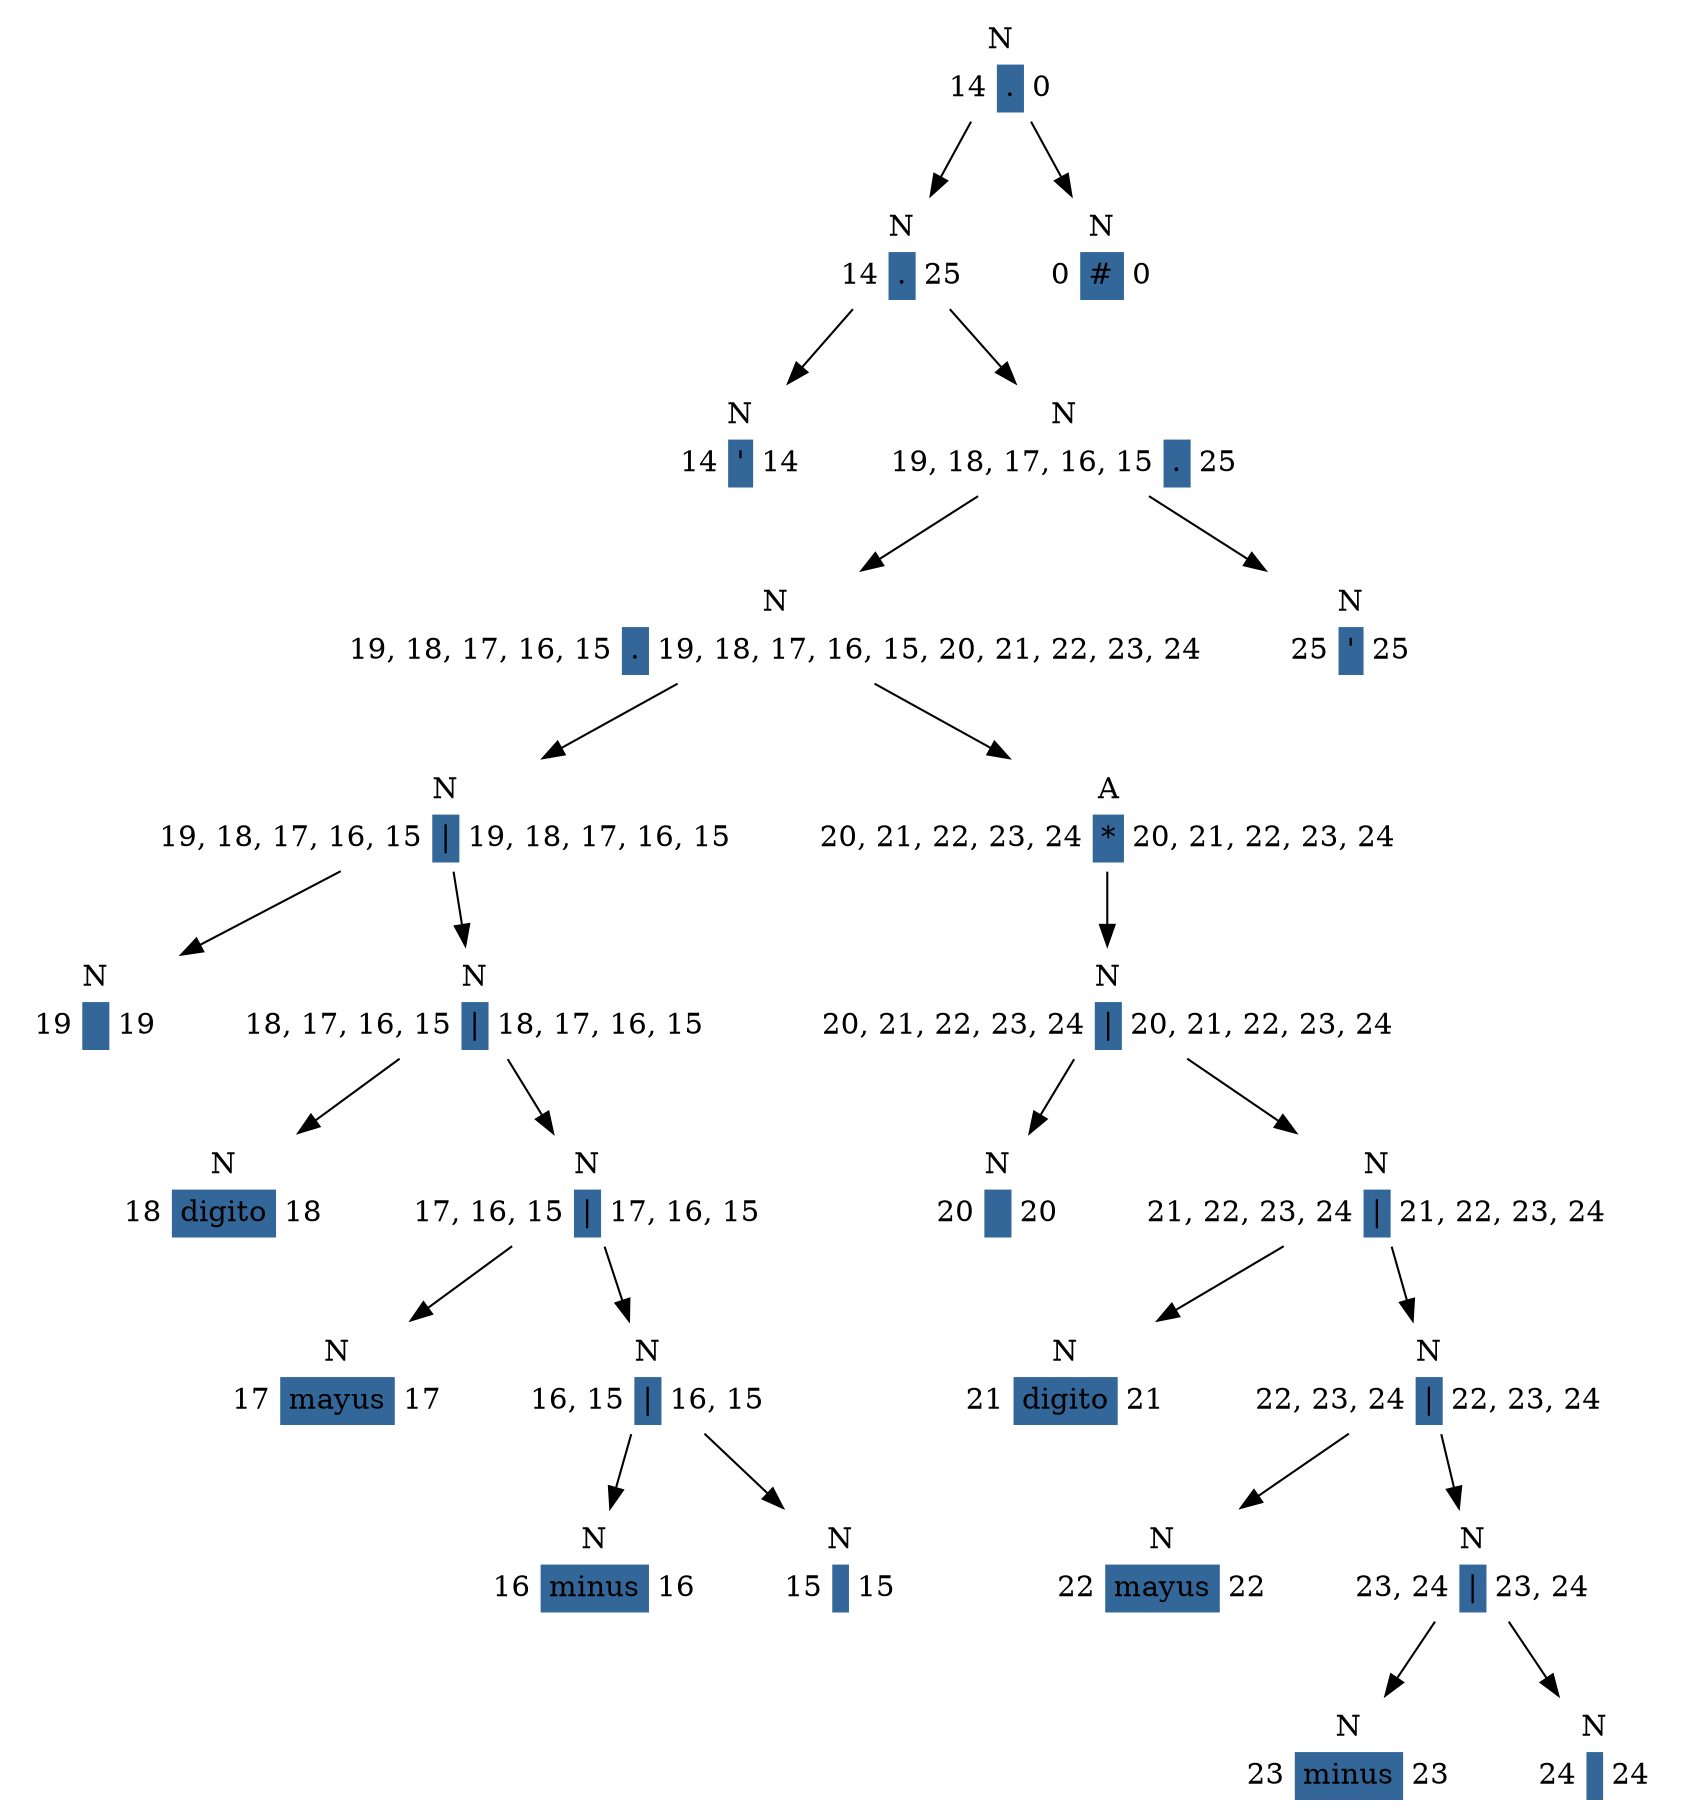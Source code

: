 digraph G{
Nodo52[shape=none label=<<table border="0" cellpadding="4" cellspacing="0">
<tr>
<td colspan="3">N</td>
</tr><tr><td>14</td><td bgcolor="#336699">.</td><td>0</td>
</tr>
</table>>];Nodo52->Nodo50
Nodo52->Nodo51
Nodo50[shape=none label=<<table border="0" cellpadding="4" cellspacing="0">
<tr>
<td colspan="3">N</td>
</tr><tr><td>14</td><td bgcolor="#336699">.</td><td>25</td>
</tr>
</table>>];Nodo50->Nodo27
Nodo50->Nodo49
Nodo27[shape=none label=<<table border="0" cellpadding="4" cellspacing="0">
<tr>
<td colspan="3">N</td>
</tr><tr><td>14</td><td bgcolor="#336699">'</td><td>14</td>
</tr>
</table>>];Nodo49[shape=none label=<<table border="0" cellpadding="4" cellspacing="0">
<tr>
<td colspan="3">N</td>
</tr><tr><td>19, 18, 17, 16, 15</td><td bgcolor="#336699">.</td><td>25</td>
</tr>
</table>>];Nodo49->Nodo37
Nodo49->Nodo48
Nodo37[shape=none label=<<table border="0" cellpadding="4" cellspacing="0">
<tr>
<td colspan="3">N</td>
</tr><tr><td>19, 18, 17, 16, 15</td><td bgcolor="#336699">.</td><td>19, 18, 17, 16, 15, 20, 21, 22, 23, 24</td>
</tr>
</table>>];Nodo37->Nodo36
Nodo37->Nodo38
Nodo36[shape=none label=<<table border="0" cellpadding="4" cellspacing="0">
<tr>
<td colspan="3">N</td>
</tr><tr><td>19, 18, 17, 16, 15</td><td bgcolor="#336699">|</td><td>19, 18, 17, 16, 15</td>
</tr>
</table>>];Nodo36->Nodo35
Nodo36->Nodo34
Nodo35[shape=none label=<<table border="0" cellpadding="4" cellspacing="0">
<tr>
<td colspan="3">N</td>
</tr><tr><td>19</td><td bgcolor="#336699"> </td><td>19</td>
</tr>
</table>>];Nodo34[shape=none label=<<table border="0" cellpadding="4" cellspacing="0">
<tr>
<td colspan="3">N</td>
</tr><tr><td>18, 17, 16, 15</td><td bgcolor="#336699">|</td><td>18, 17, 16, 15</td>
</tr>
</table>>];Nodo34->Nodo33
Nodo34->Nodo32
Nodo33[shape=none label=<<table border="0" cellpadding="4" cellspacing="0">
<tr>
<td colspan="3">N</td>
</tr><tr><td>18</td><td bgcolor="#336699">digito</td><td>18</td>
</tr>
</table>>];Nodo32[shape=none label=<<table border="0" cellpadding="4" cellspacing="0">
<tr>
<td colspan="3">N</td>
</tr><tr><td>17, 16, 15</td><td bgcolor="#336699">|</td><td>17, 16, 15</td>
</tr>
</table>>];Nodo32->Nodo31
Nodo32->Nodo30
Nodo31[shape=none label=<<table border="0" cellpadding="4" cellspacing="0">
<tr>
<td colspan="3">N</td>
</tr><tr><td>17</td><td bgcolor="#336699">mayus</td><td>17</td>
</tr>
</table>>];Nodo30[shape=none label=<<table border="0" cellpadding="4" cellspacing="0">
<tr>
<td colspan="3">N</td>
</tr><tr><td>16, 15</td><td bgcolor="#336699">|</td><td>16, 15</td>
</tr>
</table>>];Nodo30->Nodo29
Nodo30->Nodo28
Nodo29[shape=none label=<<table border="0" cellpadding="4" cellspacing="0">
<tr>
<td colspan="3">N</td>
</tr><tr><td>16</td><td bgcolor="#336699">minus</td><td>16</td>
</tr>
</table>>];Nodo28[shape=none label=<<table border="0" cellpadding="4" cellspacing="0">
<tr>
<td colspan="3">N</td>
</tr><tr><td>15</td><td bgcolor="#336699">
</td><td>15</td>
</tr>
</table>>];Nodo38[shape=none label=<<table border="0" cellpadding="4" cellspacing="0">
<tr>
<td colspan="3">A</td>
</tr><tr><td>20, 21, 22, 23, 24</td><td bgcolor="#336699">*</td><td>20, 21, 22, 23, 24</td>
</tr>
</table>>];Nodo38->Nodo39
Nodo39[shape=none label=<<table border="0" cellpadding="4" cellspacing="0">
<tr>
<td colspan="3">N</td>
</tr><tr><td>20, 21, 22, 23, 24</td><td bgcolor="#336699">|</td><td>20, 21, 22, 23, 24</td>
</tr>
</table>>];Nodo39->Nodo40
Nodo39->Nodo41
Nodo40[shape=none label=<<table border="0" cellpadding="4" cellspacing="0">
<tr>
<td colspan="3">N</td>
</tr><tr><td>20</td><td bgcolor="#336699"> </td><td>20</td>
</tr>
</table>>];Nodo41[shape=none label=<<table border="0" cellpadding="4" cellspacing="0">
<tr>
<td colspan="3">N</td>
</tr><tr><td>21, 22, 23, 24</td><td bgcolor="#336699">|</td><td>21, 22, 23, 24</td>
</tr>
</table>>];Nodo41->Nodo42
Nodo41->Nodo43
Nodo42[shape=none label=<<table border="0" cellpadding="4" cellspacing="0">
<tr>
<td colspan="3">N</td>
</tr><tr><td>21</td><td bgcolor="#336699">digito</td><td>21</td>
</tr>
</table>>];Nodo43[shape=none label=<<table border="0" cellpadding="4" cellspacing="0">
<tr>
<td colspan="3">N</td>
</tr><tr><td>22, 23, 24</td><td bgcolor="#336699">|</td><td>22, 23, 24</td>
</tr>
</table>>];Nodo43->Nodo44
Nodo43->Nodo45
Nodo44[shape=none label=<<table border="0" cellpadding="4" cellspacing="0">
<tr>
<td colspan="3">N</td>
</tr><tr><td>22</td><td bgcolor="#336699">mayus</td><td>22</td>
</tr>
</table>>];Nodo45[shape=none label=<<table border="0" cellpadding="4" cellspacing="0">
<tr>
<td colspan="3">N</td>
</tr><tr><td>23, 24</td><td bgcolor="#336699">|</td><td>23, 24</td>
</tr>
</table>>];Nodo45->Nodo46
Nodo45->Nodo47
Nodo46[shape=none label=<<table border="0" cellpadding="4" cellspacing="0">
<tr>
<td colspan="3">N</td>
</tr><tr><td>23</td><td bgcolor="#336699">minus</td><td>23</td>
</tr>
</table>>];Nodo47[shape=none label=<<table border="0" cellpadding="4" cellspacing="0">
<tr>
<td colspan="3">N</td>
</tr><tr><td>24</td><td bgcolor="#336699">
</td><td>24</td>
</tr>
</table>>];Nodo48[shape=none label=<<table border="0" cellpadding="4" cellspacing="0">
<tr>
<td colspan="3">N</td>
</tr><tr><td>25</td><td bgcolor="#336699">'</td><td>25</td>
</tr>
</table>>];Nodo51[shape=none label=<<table border="0" cellpadding="4" cellspacing="0">
<tr>
<td colspan="3">N</td>
</tr><tr><td>0</td><td bgcolor="#336699">#</td><td>0</td>
</tr>
</table>>];
}